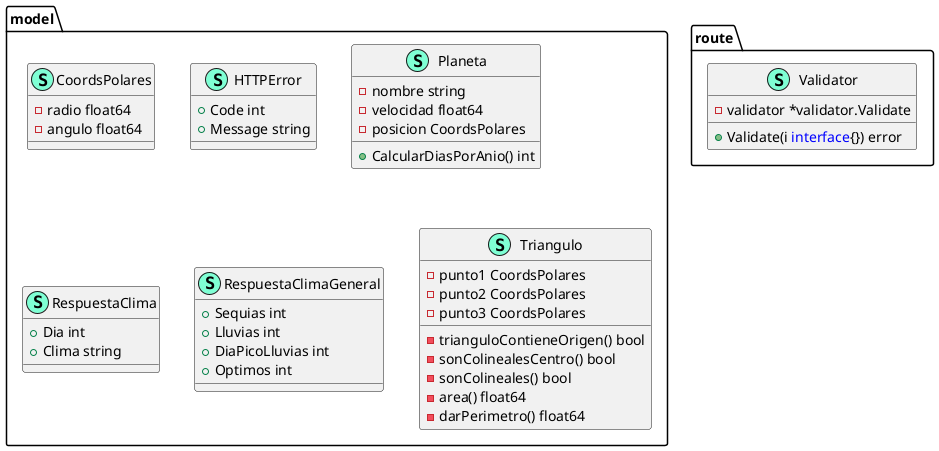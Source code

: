 @startuml
namespace model {
    class CoordsPolares << (S,Aquamarine) >> {
        - radio float64
        - angulo float64

    }
    class HTTPError << (S,Aquamarine) >> {
        + Code int
        + Message string

    }
    class Planeta << (S,Aquamarine) >> {
        - nombre string
        - velocidad float64
        - posicion CoordsPolares

        + CalcularDiasPorAnio() int

    }
    class RespuestaClima << (S,Aquamarine) >> {
        + Dia int
        + Clima string

    }
    class RespuestaClimaGeneral << (S,Aquamarine) >> {
        + Sequias int
        + Lluvias int
        + DiaPicoLluvias int
        + Optimos int

    }
    class Triangulo << (S,Aquamarine) >> {
        - punto1 CoordsPolares
        - punto2 CoordsPolares
        - punto3 CoordsPolares

        - trianguloContieneOrigen() bool
        - sonColinealesCentro() bool
        - sonColineales() bool
        - area() float64
        - darPerimetro() float64

    }
}


namespace route {
    class Validator << (S,Aquamarine) >> {
        - validator *validator.Validate

        + Validate(i <font color=blue>interface</font>{}) error

    }
}


@enduml
